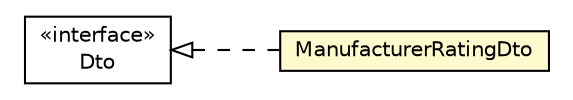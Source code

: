 #!/usr/local/bin/dot
#
# Class diagram 
# Generated by UMLGraph version R5_6-24-gf6e263 (http://www.umlgraph.org/)
#

digraph G {
	edge [fontname="Helvetica",fontsize=10,labelfontname="Helvetica",labelfontsize=10];
	node [fontname="Helvetica",fontsize=10,shape=plaintext];
	nodesep=0.25;
	ranksep=0.5;
	rankdir=LR;
	// com.gwtplatform.carstore.shared.dto.ManufacturerRatingDto
	c242370 [label=<<table title="com.gwtplatform.carstore.shared.dto.ManufacturerRatingDto" border="0" cellborder="1" cellspacing="0" cellpadding="2" port="p" bgcolor="lemonChiffon" href="./ManufacturerRatingDto.html">
		<tr><td><table border="0" cellspacing="0" cellpadding="1">
<tr><td align="center" balign="center"> ManufacturerRatingDto </td></tr>
		</table></td></tr>
		</table>>, URL="./ManufacturerRatingDto.html", fontname="Helvetica", fontcolor="black", fontsize=10.0];
	// com.gwtplatform.carstore.shared.dto.Dto
	c242372 [label=<<table title="com.gwtplatform.carstore.shared.dto.Dto" border="0" cellborder="1" cellspacing="0" cellpadding="2" port="p" href="./Dto.html">
		<tr><td><table border="0" cellspacing="0" cellpadding="1">
<tr><td align="center" balign="center"> &#171;interface&#187; </td></tr>
<tr><td align="center" balign="center"> Dto </td></tr>
		</table></td></tr>
		</table>>, URL="./Dto.html", fontname="Helvetica", fontcolor="black", fontsize=10.0];
	//com.gwtplatform.carstore.shared.dto.ManufacturerRatingDto implements com.gwtplatform.carstore.shared.dto.Dto
	c242372:p -> c242370:p [dir=back,arrowtail=empty,style=dashed];
}


